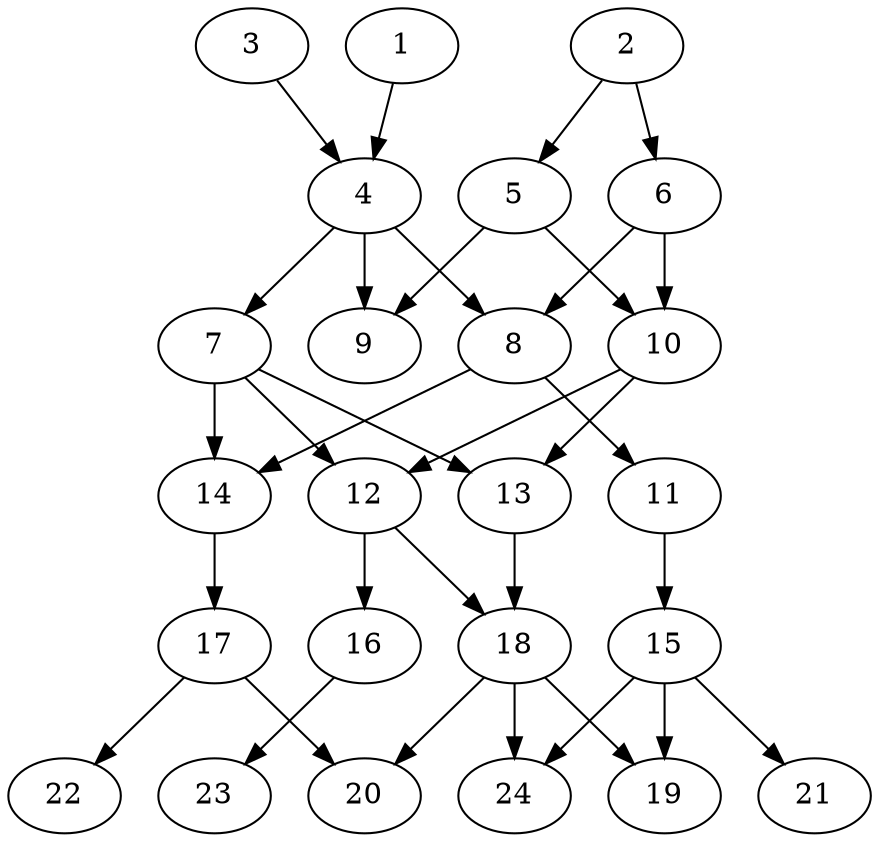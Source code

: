 // DAG (tier=2-normal, mode=compute, n=24, ccr=0.390, fat=0.539, density=0.555, regular=0.598, jump=0.111, mindata=524288, maxdata=8388608)
// DAG automatically generated by daggen at Sun Aug 24 16:33:33 2025
// /home/ermia/Project/Environments/daggen/bin/daggen --dot --ccr 0.390 --fat 0.539 --regular 0.598 --density 0.555 --jump 0.111 --mindata 524288 --maxdata 8388608 -n 24 
digraph G {
  1 [size="399285033113299584", alpha="0.04", expect_size="199642516556649792"]
  1 -> 4 [size ="502541372620800"]
  2 [size="1077768600406964608", alpha="0.11", expect_size="538884300203482304"]
  2 -> 5 [size ="431008558088192"]
  2 -> 6 [size ="431008558088192"]
  3 [size="11654094312134274", alpha="0.18", expect_size="5827047156067137"]
  3 -> 4 [size ="4668394569728"]
  4 [size="49748596763715736", alpha="0.10", expect_size="24874298381857868"]
  4 -> 7 [size ="19177565847552"]
  4 -> 8 [size ="19177565847552"]
  4 -> 9 [size ="19177565847552"]
  5 [size="21894849028457234432", alpha="0.16", expect_size="10947424514228617216"]
  5 -> 9 [size ="62611093716992"]
  5 -> 10 [size ="62611093716992"]
  6 [size="329346122540453462016", alpha="0.05", expect_size="164673061270226731008"]
  6 -> 8 [size ="381526776741888"]
  6 -> 10 [size ="381526776741888"]
  7 [size="132134800313209061376", alpha="0.19", expect_size="66067400156604530688"]
  7 -> 12 [size ="207539832619008"]
  7 -> 13 [size ="207539832619008"]
  7 -> 14 [size ="207539832619008"]
  8 [size="12615061787343598", alpha="0.11", expect_size="6307530893671799"]
  8 -> 11 [size ="232004410933248"]
  8 -> 14 [size ="232004410933248"]
  9 [size="1544894338455585280", alpha="0.17", expect_size="772447169227792640"]
  10 [size="3551578664834138", alpha="0.16", expect_size="1775789332417069"]
  10 -> 12 [size ="345748222771200"]
  10 -> 13 [size ="345748222771200"]
  11 [size="5704770342019694", alpha="0.03", expect_size="2852385171009847"]
  11 -> 15 [size ="5436027699200"]
  12 [size="59276729836656744", alpha="0.12", expect_size="29638364918328372"]
  12 -> 16 [size ="73001861120000"]
  12 -> 18 [size ="73001861120000"]
  13 [size="374643194001883136", alpha="0.17", expect_size="187321597000941568"]
  13 -> 18 [size ="4157528342528"]
  14 [size="17263703777907660", alpha="0.09", expect_size="8631851888953830"]
  14 -> 17 [size ="420134447480832"]
  15 [size="18341045833952604", alpha="0.11", expect_size="9170522916976302"]
  15 -> 19 [size ="500336250847232"]
  15 -> 21 [size ="500336250847232"]
  15 -> 24 [size ="500336250847232"]
  16 [size="32673718727975370752", alpha="0.07", expect_size="16336859363987685376"]
  16 -> 23 [size ="81762789097472"]
  17 [size="4849739714367848448", alpha="0.18", expect_size="2424869857183924224"]
  17 -> 20 [size ="22921107996672"]
  17 -> 22 [size ="22921107996672"]
  18 [size="461370978270774820864", alpha="0.19", expect_size="230685489135387410432"]
  18 -> 19 [size ="477665089814528"]
  18 -> 20 [size ="477665089814528"]
  18 -> 24 [size ="477665089814528"]
  19 [size="16283564099321932", alpha="0.05", expect_size="8141782049660966"]
  20 [size="549539344805025536", alpha="0.13", expect_size="274769672402512768"]
  21 [size="23419578541844463616", alpha="0.03", expect_size="11709789270922231808"]
  22 [size="17930492701496936", alpha="0.16", expect_size="8965246350748468"]
  23 [size="32264580051092736", alpha="0.09", expect_size="16132290025546368"]
  24 [size="8109552301057769472", alpha="0.07", expect_size="4054776150528884736"]
}